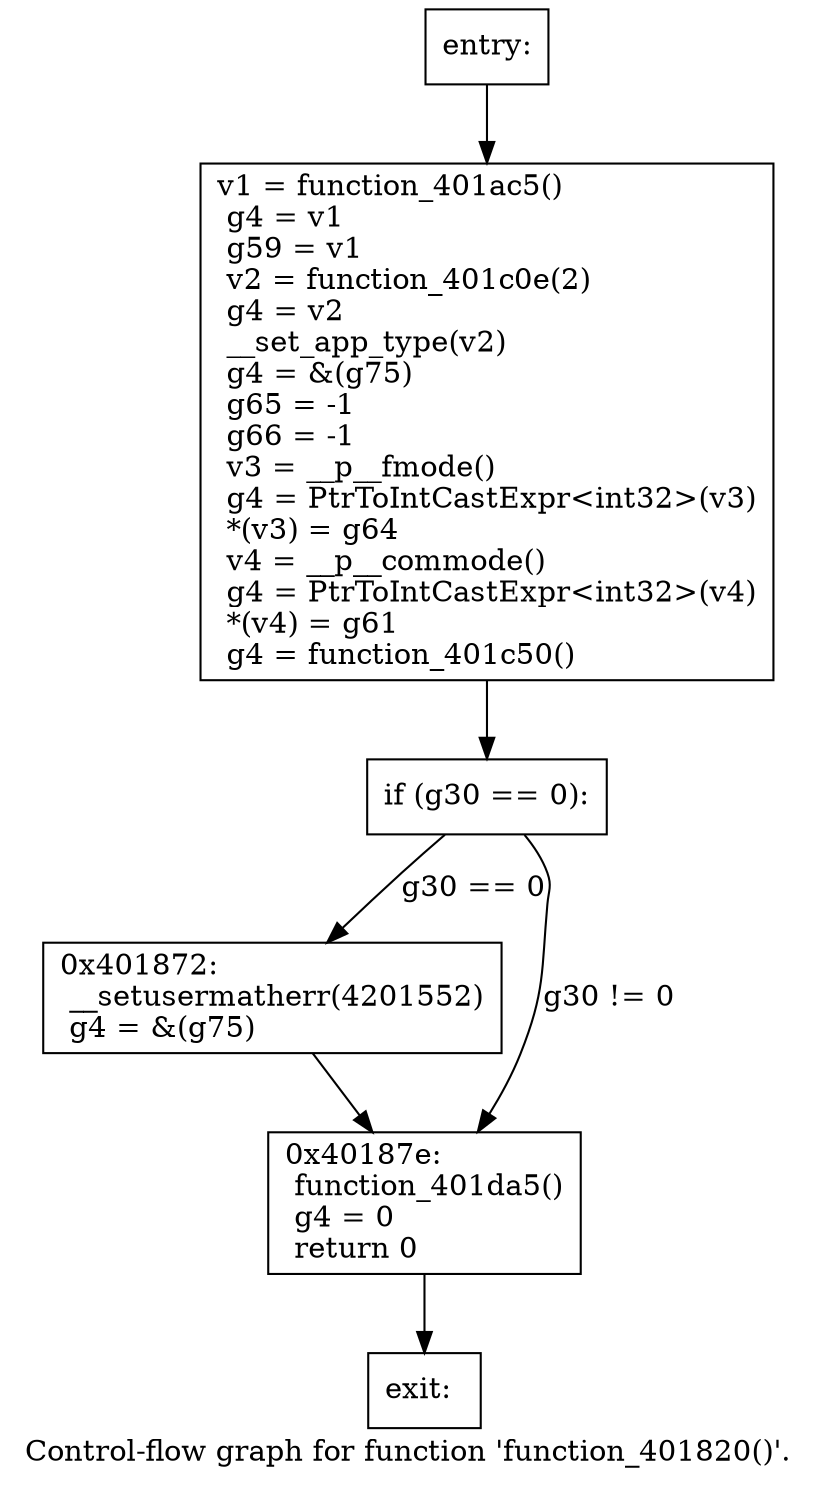 digraph "Control-flow graph for function 'function_401820()'." {
  label="Control-flow graph for function 'function_401820()'.";
  node [shape=record];

  Node000001D420AC4AC0 [label="{entry:\l}"];
  Node000001D420AC4AC0 -> Node000001D420AC5380;
  Node000001D420AC5380 [label="{  v1 = function_401ac5()\l  g4 = v1\l  g59 = v1\l  v2 = function_401c0e(2)\l  g4 = v2\l  __set_app_type(v2)\l  g4 = &(g75)\l  g65 = -1\l  g66 = -1\l  v3 = __p__fmode()\l  g4 = PtrToIntCastExpr\<int32\>(v3)\l  *(v3) = g64\l  v4 = __p__commode()\l  g4 = PtrToIntCastExpr\<int32\>(v4)\l  *(v4) = g61\l  g4 = function_401c50()\l}"];
  Node000001D420AC5380 -> Node000001D420AC6B90;
  Node000001D420AC6B90 [label="{  if (g30 == 0):\l}"];
  Node000001D420AC6B90 -> Node000001D420AC61F0 [label="g30 == 0"];
  Node000001D420AC6B90 -> Node000001D420AC6110 [label="g30 != 0"];
  Node000001D420AC61F0 [label="{0x401872:\l  __setusermatherr(4201552)\l  g4 = &(g75)\l}"];
  Node000001D420AC61F0 -> Node000001D420AC6110;
  Node000001D420AC6110 [label="{0x40187e:\l  function_401da5()\l  g4 = 0\l  return 0\l}"];
  Node000001D420AC6110 -> Node000001D420AC5310;
  Node000001D420AC5310 [label="{exit:\l}"];

}
